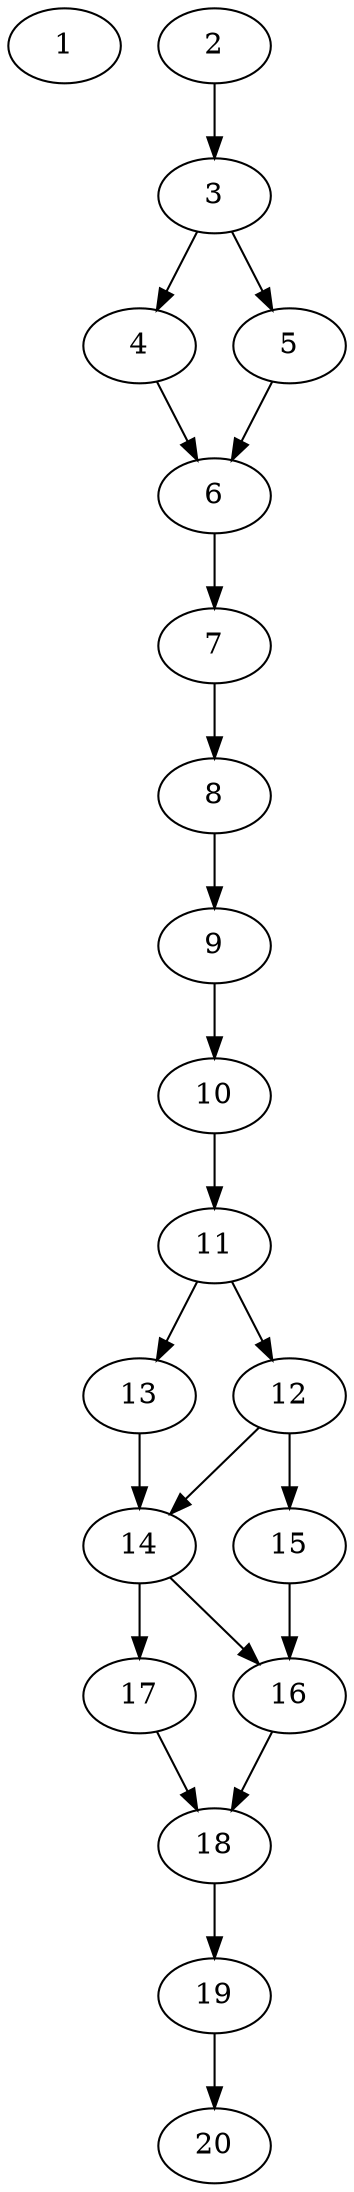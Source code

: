 // DAG automatically generated by daggen at Thu Oct  3 13:58:43 2019
// ./daggen --dot -n 20 --ccr 0.4 --fat 0.3 --regular 0.7 --density 0.6 --mindata 5242880 --maxdata 52428800 
digraph G {
  1 [size="103331840", alpha="0.20", expect_size="41332736"] 
  2 [size="41469440", alpha="0.06", expect_size="16587776"] 
  2 -> 3 [size ="16587776"]
  3 [size="111311360", alpha="0.09", expect_size="44524544"] 
  3 -> 4 [size ="44524544"]
  3 -> 5 [size ="44524544"]
  4 [size="30049280", alpha="0.17", expect_size="12019712"] 
  4 -> 6 [size ="12019712"]
  5 [size="69967360", alpha="0.00", expect_size="27986944"] 
  5 -> 6 [size ="27986944"]
  6 [size="75671040", alpha="0.06", expect_size="30268416"] 
  6 -> 7 [size ="30268416"]
  7 [size="40358400", alpha="0.07", expect_size="16143360"] 
  7 -> 8 [size ="16143360"]
  8 [size="90969600", alpha="0.09", expect_size="36387840"] 
  8 -> 9 [size ="36387840"]
  9 [size="21130240", alpha="0.03", expect_size="8452096"] 
  9 -> 10 [size ="8452096"]
  10 [size="91865600", alpha="0.04", expect_size="36746240"] 
  10 -> 11 [size ="36746240"]
  11 [size="57121280", alpha="0.07", expect_size="22848512"] 
  11 -> 12 [size ="22848512"]
  11 -> 13 [size ="22848512"]
  12 [size="57062400", alpha="0.06", expect_size="22824960"] 
  12 -> 14 [size ="22824960"]
  12 -> 15 [size ="22824960"]
  13 [size="91822080", alpha="0.05", expect_size="36728832"] 
  13 -> 14 [size ="36728832"]
  14 [size="26616320", alpha="0.16", expect_size="10646528"] 
  14 -> 16 [size ="10646528"]
  14 -> 17 [size ="10646528"]
  15 [size="129692160", alpha="0.01", expect_size="51876864"] 
  15 -> 16 [size ="51876864"]
  16 [size="130160640", alpha="0.19", expect_size="52064256"] 
  16 -> 18 [size ="52064256"]
  17 [size="50245120", alpha="0.20", expect_size="20098048"] 
  17 -> 18 [size ="20098048"]
  18 [size="91688960", alpha="0.06", expect_size="36675584"] 
  18 -> 19 [size ="36675584"]
  19 [size="27115520", alpha="0.11", expect_size="10846208"] 
  19 -> 20 [size ="10846208"]
  20 [size="47424000", alpha="0.07", expect_size="18969600"] 
}
